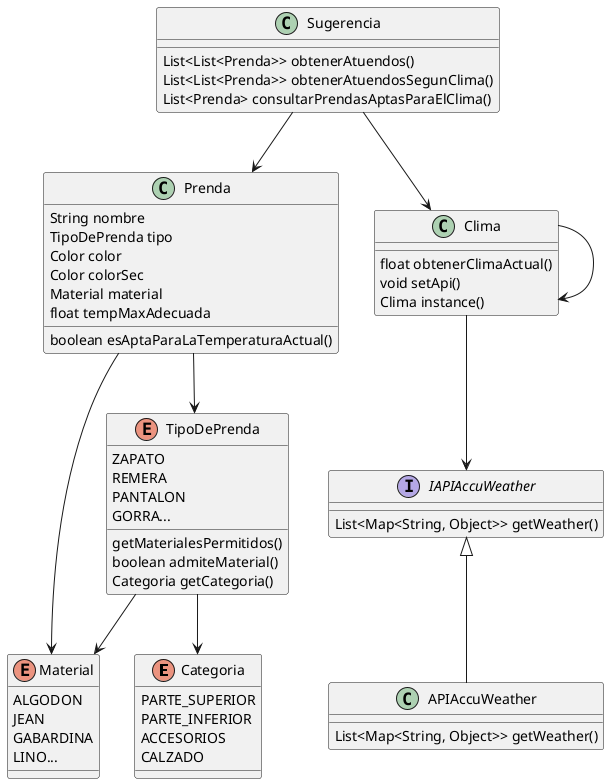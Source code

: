 @startuml
enum Categoria{
    PARTE_SUPERIOR
    PARTE_INFERIOR
    ACCESORIOS
    CALZADO
}
enum Material{
    ALGODON
    JEAN
    GABARDINA
    LINO...
}
class Prenda{
    String nombre
    TipoDePrenda tipo
    Color color
    Color colorSec
    Material material
    float tempMaxAdecuada
    boolean esAptaParaLaTemperaturaActual()
}
enum TipoDePrenda{
   ZAPATO
   REMERA
   PANTALON
   GORRA...
    getMaterialesPermitidos()
    boolean admiteMaterial()
    Categoria getCategoria()
}
class APIAccuWeather{
    List<Map<String, Object>> getWeather()
}
class Clima{
    float obtenerClimaActual()
    void setApi()
    Clima instance()
}
interface IAPIAccuWeather{
    List<Map<String, Object>> getWeather()
}
class Sugerencia{
    List<List<Prenda>> obtenerAtuendos()
    List<List<Prenda>> obtenerAtuendosSegunClima()
    List<Prenda> consultarPrendasAptasParaElClima()
}

Prenda --> Material
TipoDePrenda --> Categoria
TipoDePrenda --> Material
Prenda --> TipoDePrenda
Clima --> IAPIAccuWeather
IAPIAccuWeather<|--APIAccuWeather
Clima -->Clima
Sugerencia -->Clima
Sugerencia -->Prenda


@enduml